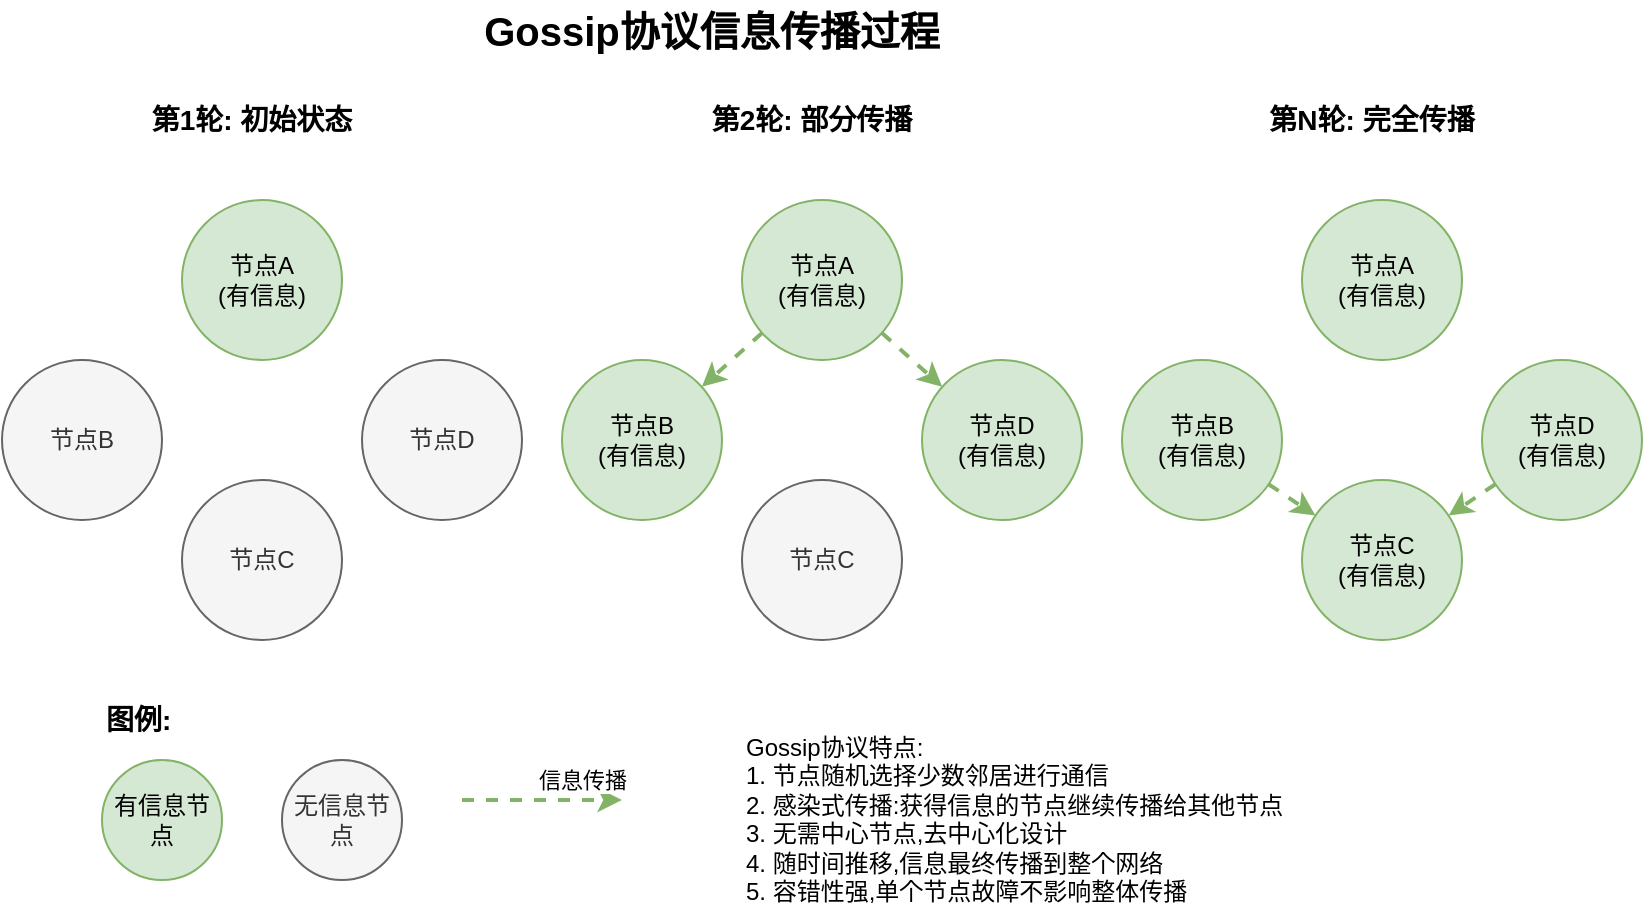 <mxfile version="27.0.3">
  <diagram name="Gossip协议信息传播示意图" id="cqi7hVsjm5H9vaPpNQfj">
    <mxGraphModel dx="1140" dy="680" grid="1" gridSize="10" guides="1" tooltips="1" connect="1" arrows="1" fold="1" page="1" pageScale="1" pageWidth="850" pageHeight="1100" math="0" shadow="0">
      <root>
        <mxCell id="0" />
        <mxCell id="1" parent="0" />
        <mxCell id="J8Sj5U5eVAyo-yMniLHg-1" value="Gossip协议信息传播过程" style="text;html=1;strokeColor=none;fillColor=none;align=center;verticalAlign=middle;whiteSpace=wrap;rounded=0;fontSize=20;fontStyle=1" vertex="1" parent="1">
          <mxGeometry x="270" y="40" width="310" height="30" as="geometry" />
        </mxCell>
        <mxCell id="J8Sj5U5eVAyo-yMniLHg-2" value="第1轮: 初始状态" style="text;html=1;strokeColor=none;fillColor=none;align=center;verticalAlign=middle;whiteSpace=wrap;rounded=0;fontSize=14;fontStyle=1" vertex="1" parent="1">
          <mxGeometry x="120" y="90" width="150" height="20" as="geometry" />
        </mxCell>
        <mxCell id="J8Sj5U5eVAyo-yMniLHg-3" value="节点A&#xa;(有信息)" style="ellipse;whiteSpace=wrap;html=1;aspect=fixed;fillColor=#d5e8d4;strokeColor=#82b366;" vertex="1" parent="1">
          <mxGeometry x="160" y="140" width="80" height="80" as="geometry" />
        </mxCell>
        <mxCell id="J8Sj5U5eVAyo-yMniLHg-4" value="节点B" style="ellipse;whiteSpace=wrap;html=1;aspect=fixed;fillColor=#f5f5f5;strokeColor=#666666;fontColor=#333333;" vertex="1" parent="1">
          <mxGeometry x="70" y="220" width="80" height="80" as="geometry" />
        </mxCell>
        <mxCell id="J8Sj5U5eVAyo-yMniLHg-5" value="节点C" style="ellipse;whiteSpace=wrap;html=1;aspect=fixed;fillColor=#f5f5f5;strokeColor=#666666;fontColor=#333333;" vertex="1" parent="1">
          <mxGeometry x="160" y="280" width="80" height="80" as="geometry" />
        </mxCell>
        <mxCell id="J8Sj5U5eVAyo-yMniLHg-6" value="节点D" style="ellipse;whiteSpace=wrap;html=1;aspect=fixed;fillColor=#f5f5f5;strokeColor=#666666;fontColor=#333333;" vertex="1" parent="1">
          <mxGeometry x="250" y="220" width="80" height="80" as="geometry" />
        </mxCell>
        <mxCell id="J8Sj5U5eVAyo-yMniLHg-7" value="第2轮: 部分传播" style="text;html=1;strokeColor=none;fillColor=none;align=center;verticalAlign=middle;whiteSpace=wrap;rounded=0;fontSize=14;fontStyle=1" vertex="1" parent="1">
          <mxGeometry x="400" y="90" width="150" height="20" as="geometry" />
        </mxCell>
        <mxCell id="J8Sj5U5eVAyo-yMniLHg-8" value="节点A&#xa;(有信息)" style="ellipse;whiteSpace=wrap;html=1;aspect=fixed;fillColor=#d5e8d4;strokeColor=#82b366;" vertex="1" parent="1">
          <mxGeometry x="440" y="140" width="80" height="80" as="geometry" />
        </mxCell>
        <mxCell id="J8Sj5U5eVAyo-yMniLHg-9" value="节点B&#xa;(有信息)" style="ellipse;whiteSpace=wrap;html=1;aspect=fixed;fillColor=#d5e8d4;strokeColor=#82b366;" vertex="1" parent="1">
          <mxGeometry x="350" y="220" width="80" height="80" as="geometry" />
        </mxCell>
        <mxCell id="J8Sj5U5eVAyo-yMniLHg-10" value="节点C" style="ellipse;whiteSpace=wrap;html=1;aspect=fixed;fillColor=#f5f5f5;strokeColor=#666666;fontColor=#333333;" vertex="1" parent="1">
          <mxGeometry x="440" y="280" width="80" height="80" as="geometry" />
        </mxCell>
        <mxCell id="J8Sj5U5eVAyo-yMniLHg-11" value="节点D&#xa;(有信息)" style="ellipse;whiteSpace=wrap;html=1;aspect=fixed;fillColor=#d5e8d4;strokeColor=#82b366;" vertex="1" parent="1">
          <mxGeometry x="530" y="220" width="80" height="80" as="geometry" />
        </mxCell>
        <mxCell id="J8Sj5U5eVAyo-yMniLHg-12" value="" style="endArrow=classic;html=1;strokeWidth=2;strokeColor=#82b366;dashed=1;" edge="1" parent="1" source="J8Sj5U5eVAyo-yMniLHg-8" target="J8Sj5U5eVAyo-yMniLHg-9">
          <mxGeometry width="50" height="50" relative="1" as="geometry">
            <mxPoint x="400" y="190" as="sourcePoint" />
            <mxPoint x="450" y="140" as="targetPoint" />
          </mxGeometry>
        </mxCell>
        <mxCell id="J8Sj5U5eVAyo-yMniLHg-13" value="" style="endArrow=classic;html=1;strokeWidth=2;strokeColor=#82b366;dashed=1;" edge="1" parent="1" source="J8Sj5U5eVAyo-yMniLHg-8" target="J8Sj5U5eVAyo-yMniLHg-11">
          <mxGeometry width="50" height="50" relative="1" as="geometry">
            <mxPoint x="400" y="190" as="sourcePoint" />
            <mxPoint x="450" y="140" as="targetPoint" />
          </mxGeometry>
        </mxCell>
        <mxCell id="J8Sj5U5eVAyo-yMniLHg-14" value="第N轮: 完全传播" style="text;html=1;strokeColor=none;fillColor=none;align=center;verticalAlign=middle;whiteSpace=wrap;rounded=0;fontSize=14;fontStyle=1" vertex="1" parent="1">
          <mxGeometry x="680" y="90" width="150" height="20" as="geometry" />
        </mxCell>
        <mxCell id="J8Sj5U5eVAyo-yMniLHg-15" value="节点A&#xa;(有信息)" style="ellipse;whiteSpace=wrap;html=1;aspect=fixed;fillColor=#d5e8d4;strokeColor=#82b366;" vertex="1" parent="1">
          <mxGeometry x="720" y="140" width="80" height="80" as="geometry" />
        </mxCell>
        <mxCell id="J8Sj5U5eVAyo-yMniLHg-16" value="节点B&#xa;(有信息)" style="ellipse;whiteSpace=wrap;html=1;aspect=fixed;fillColor=#d5e8d4;strokeColor=#82b366;" vertex="1" parent="1">
          <mxGeometry x="630" y="220" width="80" height="80" as="geometry" />
        </mxCell>
        <mxCell id="J8Sj5U5eVAyo-yMniLHg-17" value="节点C&#xa;(有信息)" style="ellipse;whiteSpace=wrap;html=1;aspect=fixed;fillColor=#d5e8d4;strokeColor=#82b366;" vertex="1" parent="1">
          <mxGeometry x="720" y="280" width="80" height="80" as="geometry" />
        </mxCell>
        <mxCell id="J8Sj5U5eVAyo-yMniLHg-18" value="节点D&#xa;(有信息)" style="ellipse;whiteSpace=wrap;html=1;aspect=fixed;fillColor=#d5e8d4;strokeColor=#82b366;" vertex="1" parent="1">
          <mxGeometry x="810" y="220" width="80" height="80" as="geometry" />
        </mxCell>
        <mxCell id="J8Sj5U5eVAyo-yMniLHg-19" value="" style="endArrow=classic;html=1;strokeWidth=2;strokeColor=#82b366;dashed=1;" edge="1" parent="1" source="J8Sj5U5eVAyo-yMniLHg-16" target="J8Sj5U5eVAyo-yMniLHg-17">
          <mxGeometry width="50" height="50" relative="1" as="geometry">
            <mxPoint x="680" y="190" as="sourcePoint" />
            <mxPoint x="730" y="140" as="targetPoint" />
          </mxGeometry>
        </mxCell>
        <mxCell id="J8Sj5U5eVAyo-yMniLHg-20" value="" style="endArrow=classic;html=1;strokeWidth=2;strokeColor=#82b366;dashed=1;" edge="1" parent="1" source="J8Sj5U5eVAyo-yMniLHg-18" target="J8Sj5U5eVAyo-yMniLHg-17">
          <mxGeometry width="50" height="50" relative="1" as="geometry">
            <mxPoint x="680" y="190" as="sourcePoint" />
            <mxPoint x="730" y="140" as="targetPoint" />
          </mxGeometry>
        </mxCell>
        <mxCell id="J8Sj5U5eVAyo-yMniLHg-21" value="图例:" style="text;html=1;strokeColor=none;fillColor=none;align=left;verticalAlign=middle;whiteSpace=wrap;rounded=0;fontSize=14;fontStyle=1" vertex="1" parent="1">
          <mxGeometry x="120" y="390" width="100" height="20" as="geometry" />
        </mxCell>
        <mxCell id="J8Sj5U5eVAyo-yMniLHg-22" value="有信息节点" style="ellipse;whiteSpace=wrap;html=1;aspect=fixed;fillColor=#d5e8d4;strokeColor=#82b366;" vertex="1" parent="1">
          <mxGeometry x="120" y="420" width="60" height="60" as="geometry" />
        </mxCell>
        <mxCell id="J8Sj5U5eVAyo-yMniLHg-23" value="无信息节点" style="ellipse;whiteSpace=wrap;html=1;aspect=fixed;fillColor=#f5f5f5;strokeColor=#666666;fontColor=#333333;" vertex="1" parent="1">
          <mxGeometry x="210" y="420" width="60" height="60" as="geometry" />
        </mxCell>
        <mxCell id="J8Sj5U5eVAyo-yMniLHg-24" value="信息传播" style="endArrow=classic;html=1;strokeWidth=2;strokeColor=#82b366;dashed=1;" edge="1" parent="1">
          <mxGeometry x="0.5" y="10" width="50" height="50" relative="1" as="geometry">
            <mxPoint x="300" y="440" as="sourcePoint" />
            <mxPoint x="380" y="440" as="targetPoint" />
            <mxPoint as="offset" />
          </mxGeometry>
        </mxCell>
        <mxCell id="J8Sj5U5eVAyo-yMniLHg-25" value="Gossip协议特点:&#xa;1. 节点随机选择少数邻居进行通信&#xa;2. 感染式传播:获得信息的节点继续传播给其他节点&#xa;3. 无需中心节点,去中心化设计&#xa;4. 随时间推移,信息最终传播到整个网络&#xa;5. 容错性强,单个节点故障不影响整体传播" style="text;html=1;strokeColor=none;fillColor=none;align=left;verticalAlign=top;whiteSpace=wrap;rounded=0;fontSize=12;" vertex="1" parent="1">
          <mxGeometry x="440" y="400" width="390" height="100" as="geometry" />
        </mxCell>
      </root>
    </mxGraphModel>
  </diagram>
</mxfile>
